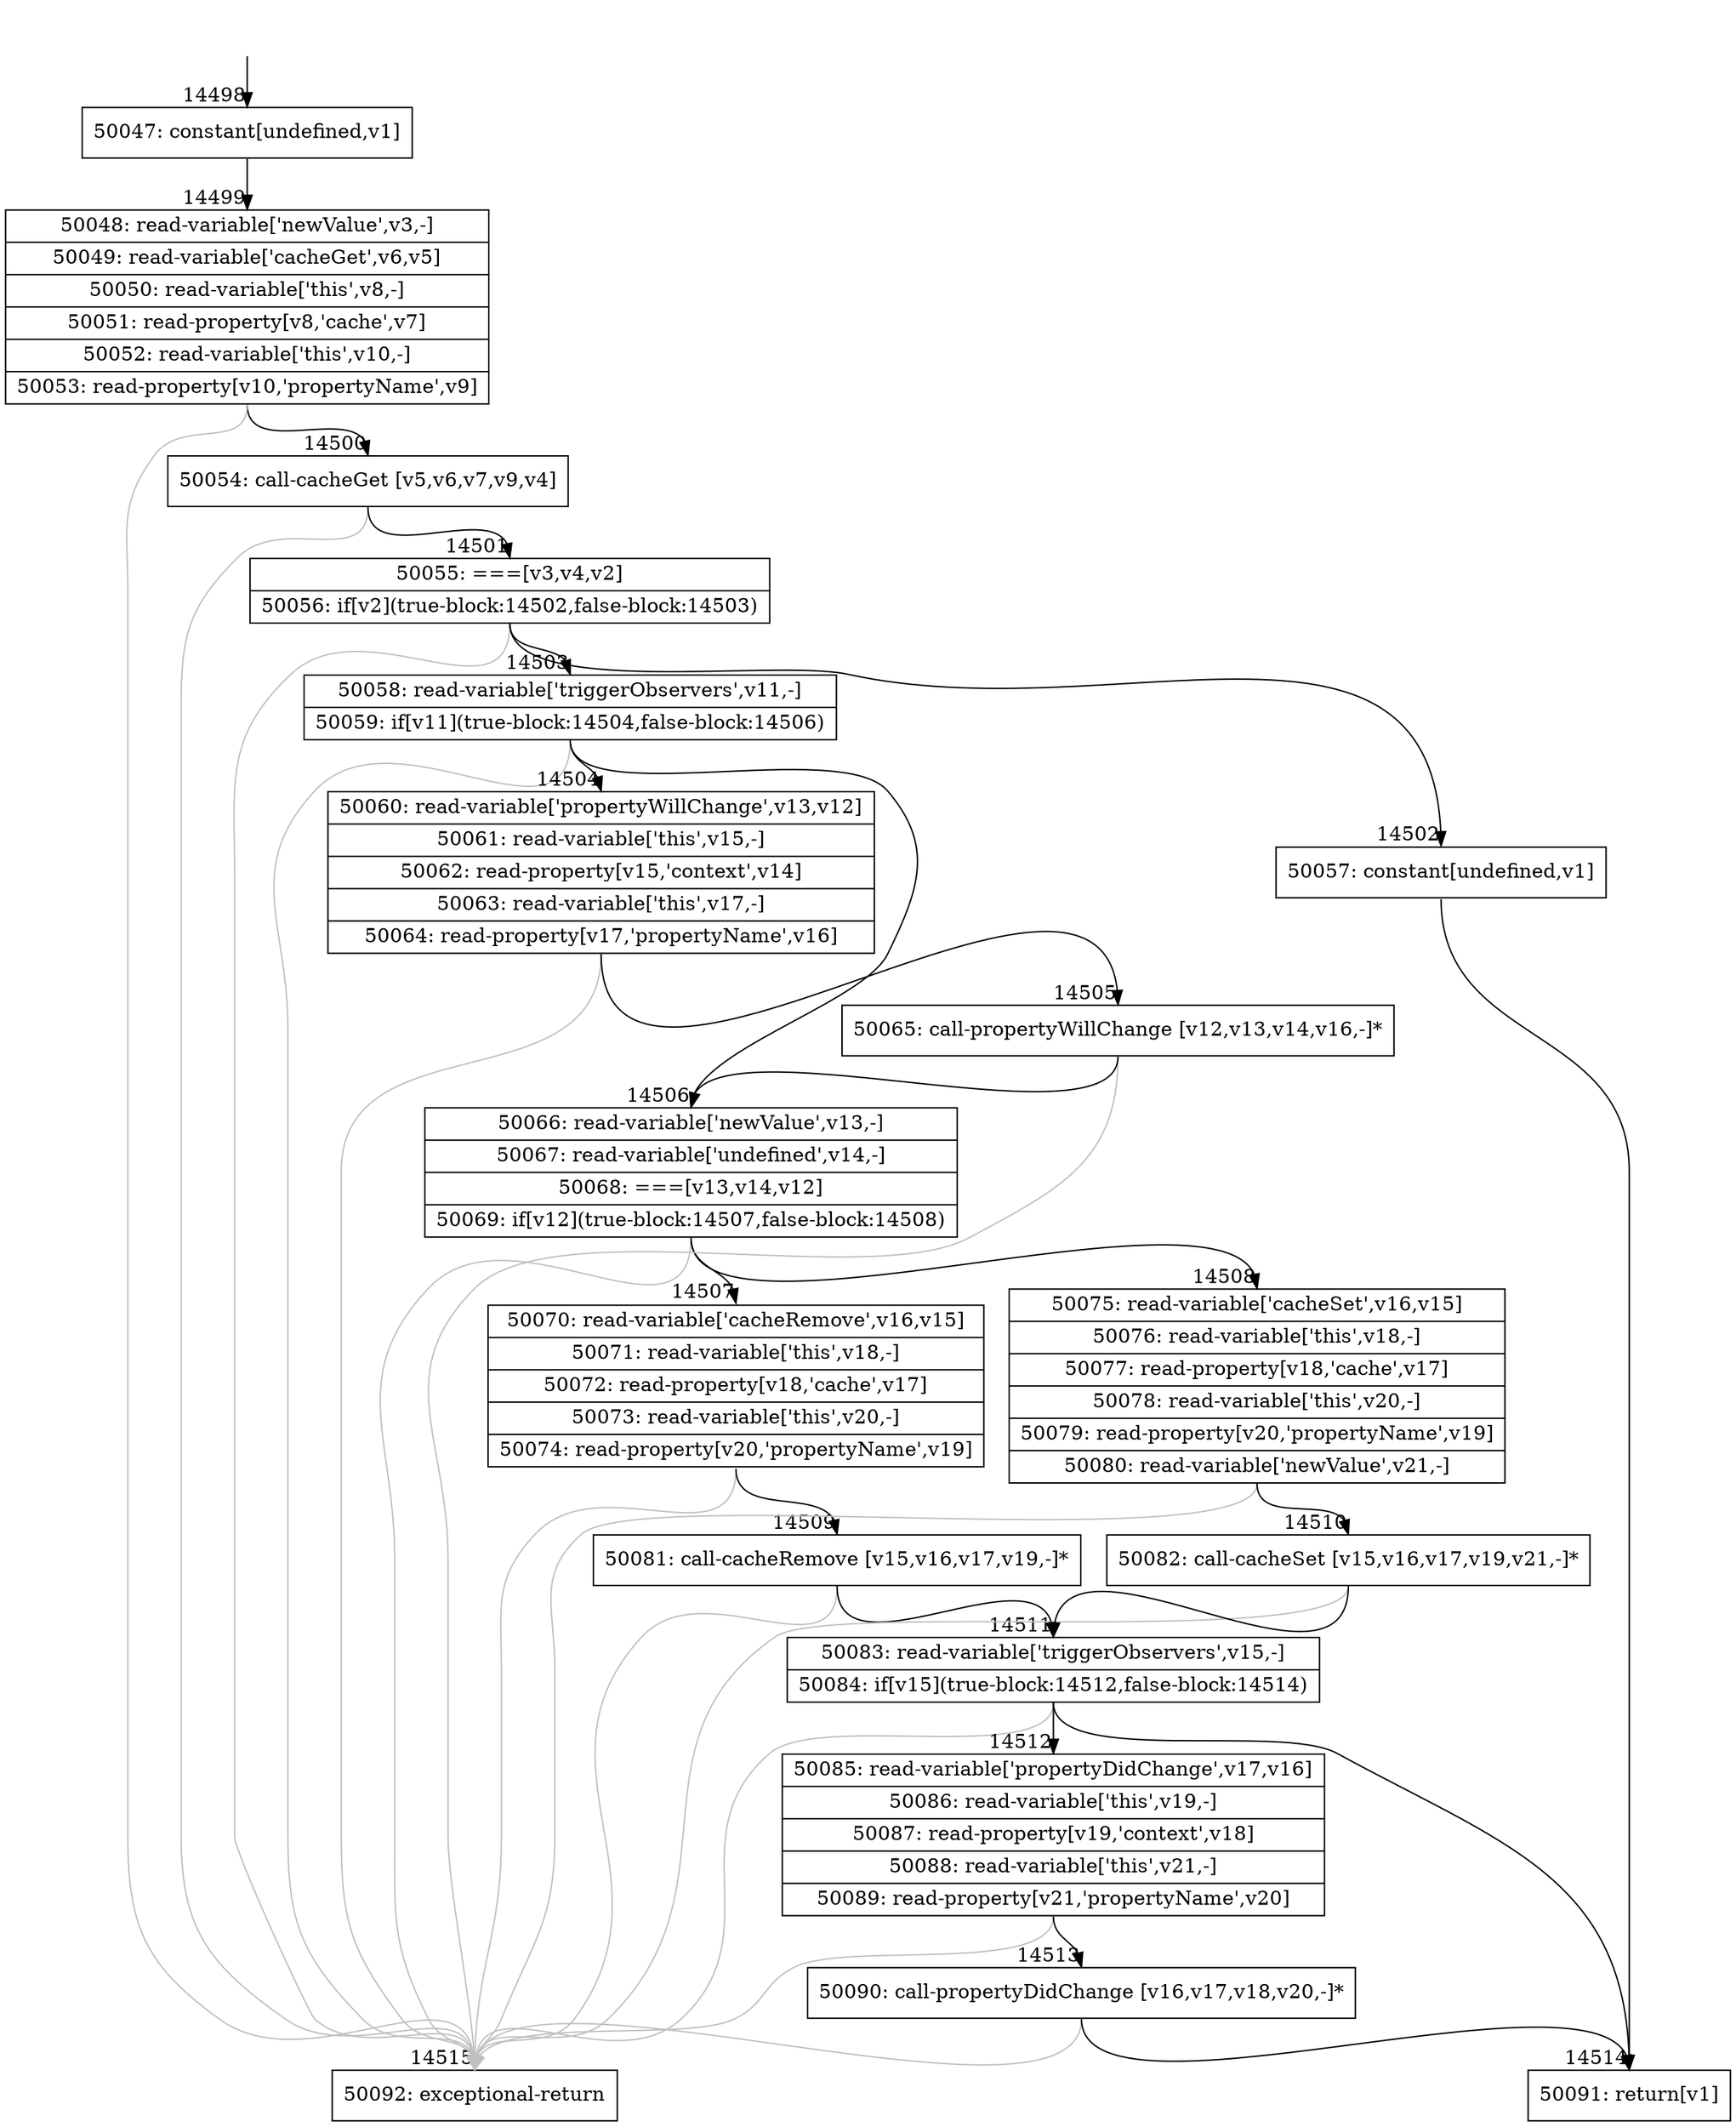 digraph {
rankdir="TD"
BB_entry1210[shape=none,label=""];
BB_entry1210 -> BB14498 [tailport=s, headport=n, headlabel="    14498"]
BB14498 [shape=record label="{50047: constant[undefined,v1]}" ] 
BB14498 -> BB14499 [tailport=s, headport=n, headlabel="      14499"]
BB14499 [shape=record label="{50048: read-variable['newValue',v3,-]|50049: read-variable['cacheGet',v6,v5]|50050: read-variable['this',v8,-]|50051: read-property[v8,'cache',v7]|50052: read-variable['this',v10,-]|50053: read-property[v10,'propertyName',v9]}" ] 
BB14499 -> BB14500 [tailport=s, headport=n, headlabel="      14500"]
BB14499 -> BB14515 [tailport=s, headport=n, color=gray, headlabel="      14515"]
BB14500 [shape=record label="{50054: call-cacheGet [v5,v6,v7,v9,v4]}" ] 
BB14500 -> BB14501 [tailport=s, headport=n, headlabel="      14501"]
BB14500 -> BB14515 [tailport=s, headport=n, color=gray]
BB14501 [shape=record label="{50055: ===[v3,v4,v2]|50056: if[v2](true-block:14502,false-block:14503)}" ] 
BB14501 -> BB14502 [tailport=s, headport=n, headlabel="      14502"]
BB14501 -> BB14503 [tailport=s, headport=n, headlabel="      14503"]
BB14501 -> BB14515 [tailport=s, headport=n, color=gray]
BB14502 [shape=record label="{50057: constant[undefined,v1]}" ] 
BB14502 -> BB14514 [tailport=s, headport=n, headlabel="      14514"]
BB14503 [shape=record label="{50058: read-variable['triggerObservers',v11,-]|50059: if[v11](true-block:14504,false-block:14506)}" ] 
BB14503 -> BB14504 [tailport=s, headport=n, headlabel="      14504"]
BB14503 -> BB14506 [tailport=s, headport=n, headlabel="      14506"]
BB14503 -> BB14515 [tailport=s, headport=n, color=gray]
BB14504 [shape=record label="{50060: read-variable['propertyWillChange',v13,v12]|50061: read-variable['this',v15,-]|50062: read-property[v15,'context',v14]|50063: read-variable['this',v17,-]|50064: read-property[v17,'propertyName',v16]}" ] 
BB14504 -> BB14505 [tailport=s, headport=n, headlabel="      14505"]
BB14504 -> BB14515 [tailport=s, headport=n, color=gray]
BB14505 [shape=record label="{50065: call-propertyWillChange [v12,v13,v14,v16,-]*}" ] 
BB14505 -> BB14506 [tailport=s, headport=n]
BB14505 -> BB14515 [tailport=s, headport=n, color=gray]
BB14506 [shape=record label="{50066: read-variable['newValue',v13,-]|50067: read-variable['undefined',v14,-]|50068: ===[v13,v14,v12]|50069: if[v12](true-block:14507,false-block:14508)}" ] 
BB14506 -> BB14507 [tailport=s, headport=n, headlabel="      14507"]
BB14506 -> BB14508 [tailport=s, headport=n, headlabel="      14508"]
BB14506 -> BB14515 [tailport=s, headport=n, color=gray]
BB14507 [shape=record label="{50070: read-variable['cacheRemove',v16,v15]|50071: read-variable['this',v18,-]|50072: read-property[v18,'cache',v17]|50073: read-variable['this',v20,-]|50074: read-property[v20,'propertyName',v19]}" ] 
BB14507 -> BB14509 [tailport=s, headport=n, headlabel="      14509"]
BB14507 -> BB14515 [tailport=s, headport=n, color=gray]
BB14508 [shape=record label="{50075: read-variable['cacheSet',v16,v15]|50076: read-variable['this',v18,-]|50077: read-property[v18,'cache',v17]|50078: read-variable['this',v20,-]|50079: read-property[v20,'propertyName',v19]|50080: read-variable['newValue',v21,-]}" ] 
BB14508 -> BB14510 [tailport=s, headport=n, headlabel="      14510"]
BB14508 -> BB14515 [tailport=s, headport=n, color=gray]
BB14509 [shape=record label="{50081: call-cacheRemove [v15,v16,v17,v19,-]*}" ] 
BB14509 -> BB14511 [tailport=s, headport=n, headlabel="      14511"]
BB14509 -> BB14515 [tailport=s, headport=n, color=gray]
BB14510 [shape=record label="{50082: call-cacheSet [v15,v16,v17,v19,v21,-]*}" ] 
BB14510 -> BB14511 [tailport=s, headport=n]
BB14510 -> BB14515 [tailport=s, headport=n, color=gray]
BB14511 [shape=record label="{50083: read-variable['triggerObservers',v15,-]|50084: if[v15](true-block:14512,false-block:14514)}" ] 
BB14511 -> BB14512 [tailport=s, headport=n, headlabel="      14512"]
BB14511 -> BB14514 [tailport=s, headport=n]
BB14511 -> BB14515 [tailport=s, headport=n, color=gray]
BB14512 [shape=record label="{50085: read-variable['propertyDidChange',v17,v16]|50086: read-variable['this',v19,-]|50087: read-property[v19,'context',v18]|50088: read-variable['this',v21,-]|50089: read-property[v21,'propertyName',v20]}" ] 
BB14512 -> BB14513 [tailport=s, headport=n, headlabel="      14513"]
BB14512 -> BB14515 [tailport=s, headport=n, color=gray]
BB14513 [shape=record label="{50090: call-propertyDidChange [v16,v17,v18,v20,-]*}" ] 
BB14513 -> BB14514 [tailport=s, headport=n]
BB14513 -> BB14515 [tailport=s, headport=n, color=gray]
BB14514 [shape=record label="{50091: return[v1]}" ] 
BB14515 [shape=record label="{50092: exceptional-return}" ] 
//#$~ 26627
}
